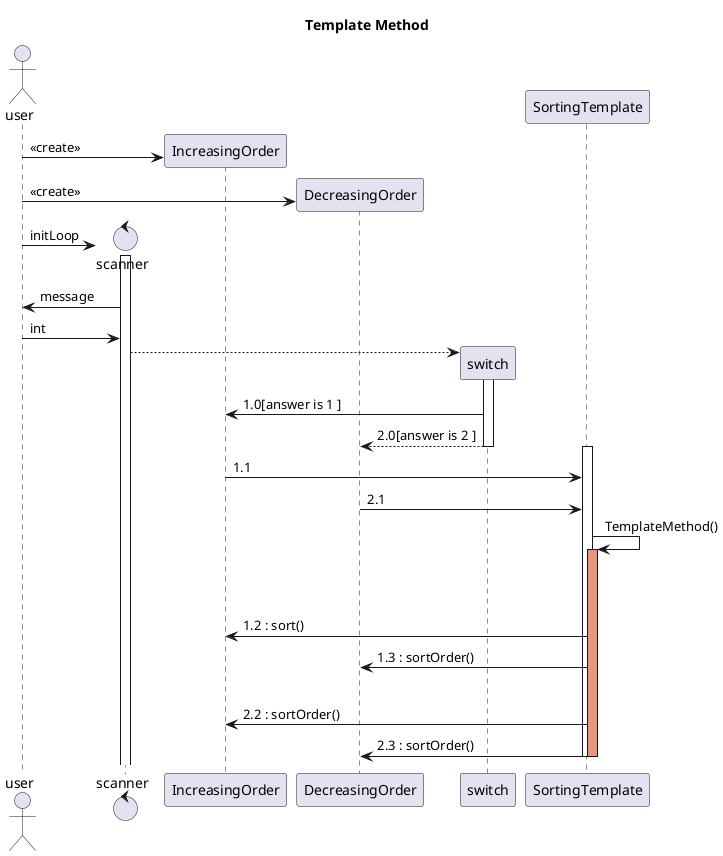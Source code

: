 @startuml
title Template Method
actor user
control scanner

create IncreasingOrder
user ->IncreasingOrder:<<create>>
create DecreasingOrder
user ->DecreasingOrder:<<create>>

create scanner
user ->scanner:initLoop
activate scanner
scanner -> user : message

user -> scanner:int

create switch
scanner -->switch
activate switch
switch ->IncreasingOrder:1.0[answer is 1 ]
switch -->DecreasingOrder:2.0[answer is 2 ]
deactivate switch

activate SortingTemplate
IncreasingOrder->SortingTemplate:1.1
DecreasingOrder->SortingTemplate:2.1

SortingTemplate -> SortingTemplate:TemplateMethod()
activate SortingTemplate #DarkSalmon


|||
|||
SortingTemplate->IncreasingOrder:1.2 : sort()
SortingTemplate->DecreasingOrder:1.3 : sortOrder()
|||
SortingTemplate->IncreasingOrder:2.2 : sortOrder()

SortingTemplate->DecreasingOrder:2.3 : sortOrder()
deactivate SortingTemplate
deactivate SortingTemplate


@enduml
